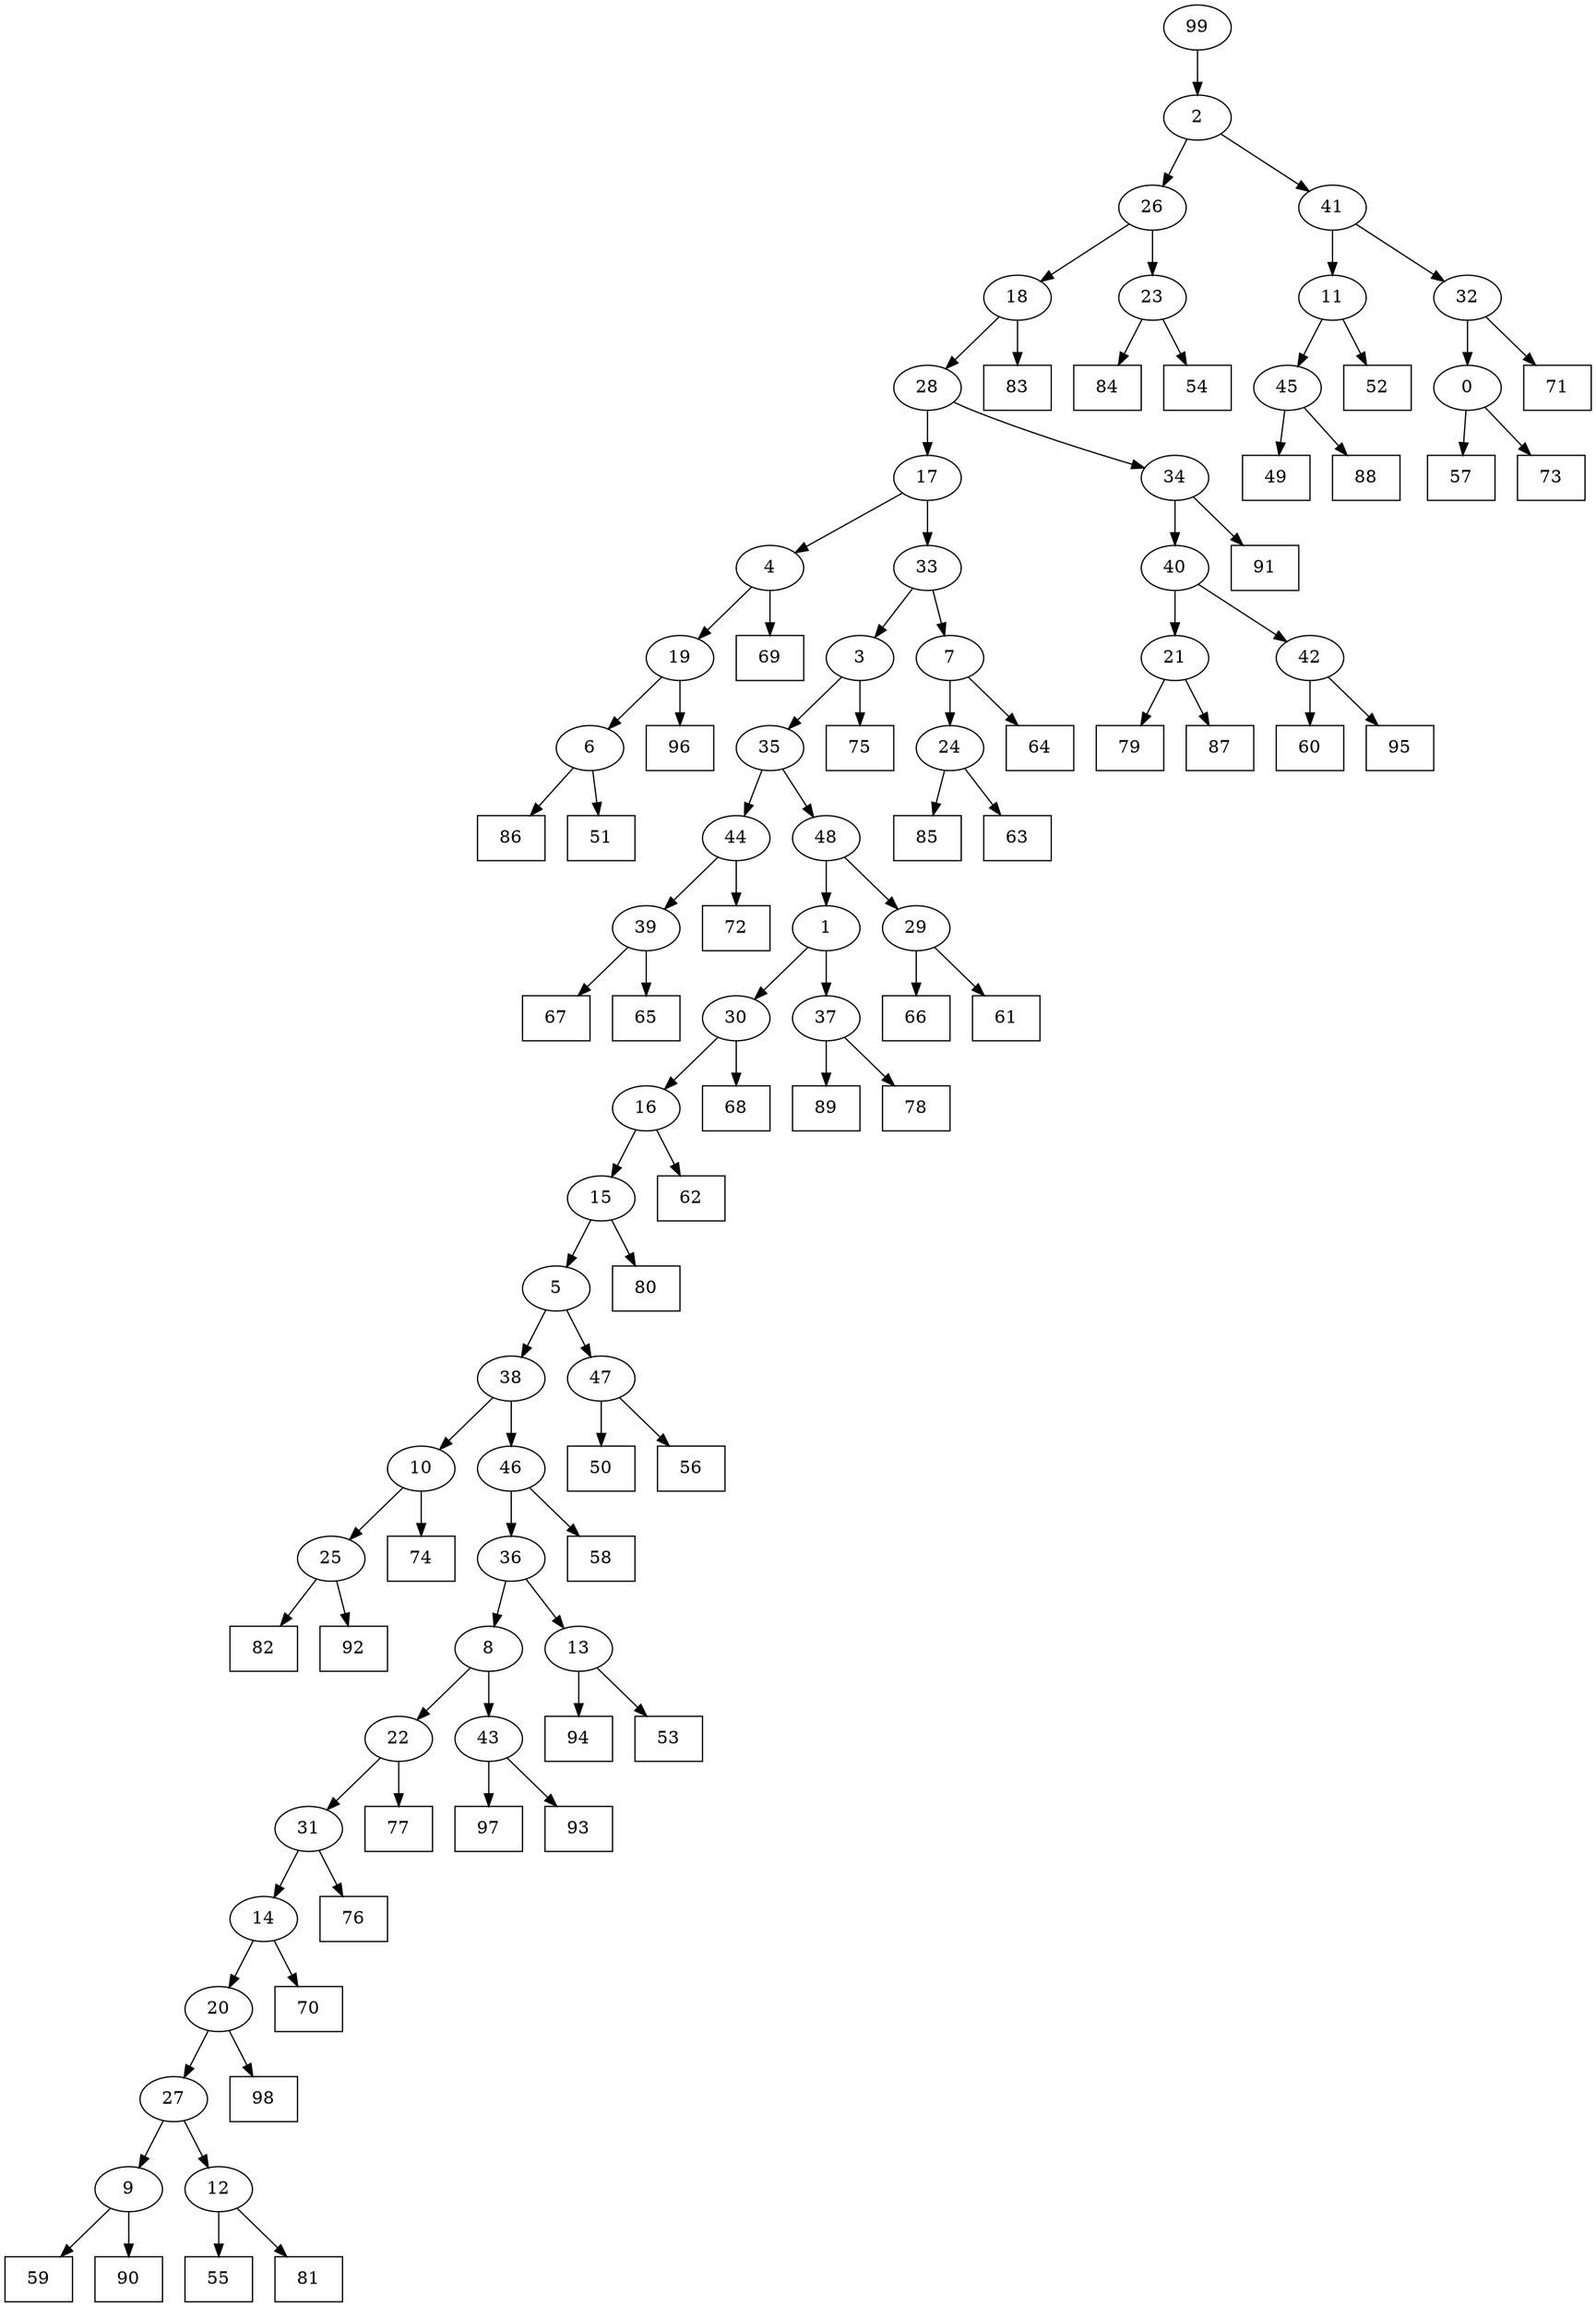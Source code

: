 digraph G {
0[label="0"];
1[label="1"];
2[label="2"];
3[label="3"];
4[label="4"];
5[label="5"];
6[label="6"];
7[label="7"];
8[label="8"];
9[label="9"];
10[label="10"];
11[label="11"];
12[label="12"];
13[label="13"];
14[label="14"];
15[label="15"];
16[label="16"];
17[label="17"];
18[label="18"];
19[label="19"];
20[label="20"];
21[label="21"];
22[label="22"];
23[label="23"];
24[label="24"];
25[label="25"];
26[label="26"];
27[label="27"];
28[label="28"];
29[label="29"];
30[label="30"];
31[label="31"];
32[label="32"];
33[label="33"];
34[label="34"];
35[label="35"];
36[label="36"];
37[label="37"];
38[label="38"];
39[label="39"];
40[label="40"];
41[label="41"];
42[label="42"];
43[label="43"];
44[label="44"];
45[label="45"];
46[label="46"];
47[label="47"];
48[label="48"];
49[shape=box,label="49"];
50[shape=box,label="67"];
51[shape=box,label="85"];
52[shape=box,label="70"];
53[shape=box,label="69"];
54[shape=box,label="82"];
55[shape=box,label="92"];
56[shape=box,label="60"];
57[shape=box,label="50"];
58[shape=box,label="96"];
59[shape=box,label="58"];
60[shape=box,label="66"];
61[shape=box,label="86"];
62[shape=box,label="79"];
63[shape=box,label="56"];
64[shape=box,label="65"];
65[shape=box,label="76"];
66[shape=box,label="87"];
67[shape=box,label="59"];
68[shape=box,label="55"];
69[shape=box,label="94"];
70[shape=box,label="97"];
71[shape=box,label="52"];
72[shape=box,label="72"];
73[shape=box,label="98"];
74[shape=box,label="81"];
75[shape=box,label="77"];
76[shape=box,label="74"];
77[shape=box,label="64"];
78[shape=box,label="62"];
79[shape=box,label="68"];
80[shape=box,label="57"];
81[shape=box,label="89"];
82[shape=box,label="95"];
83[shape=box,label="53"];
84[shape=box,label="78"];
85[shape=box,label="63"];
86[shape=box,label="71"];
87[shape=box,label="84"];
88[shape=box,label="91"];
89[shape=box,label="80"];
90[shape=box,label="88"];
91[shape=box,label="73"];
92[shape=box,label="61"];
93[shape=box,label="75"];
94[shape=box,label="83"];
95[shape=box,label="54"];
96[shape=box,label="51"];
97[shape=box,label="90"];
98[shape=box,label="93"];
99[label="99"];
23->95 ;
24->85 ;
19->58 ;
12->68 ;
22->75 ;
47->57 ;
37->81 ;
47->63 ;
25->54 ;
31->65 ;
27->12 ;
21->62 ;
18->94 ;
8->22 ;
22->31 ;
11->71 ;
34->88 ;
20->73 ;
30->79 ;
42->82 ;
10->25 ;
25->55 ;
45->49 ;
29->60 ;
20->27 ;
2->41 ;
7->24 ;
0->80 ;
39->64 ;
34->40 ;
32->0 ;
41->11 ;
18->28 ;
39->50 ;
1->30 ;
33->7 ;
36->13 ;
13->69 ;
40->42 ;
42->56 ;
21->66 ;
4->53 ;
46->36 ;
29->92 ;
46->59 ;
99->2 ;
48->29 ;
14->52 ;
1->37 ;
37->84 ;
23->87 ;
43->70 ;
30->16 ;
16->78 ;
0->91 ;
10->76 ;
24->51 ;
28->17 ;
28->34 ;
15->89 ;
41->32 ;
32->86 ;
17->4 ;
3->93 ;
38->10 ;
4->19 ;
19->6 ;
13->83 ;
6->61 ;
3->35 ;
36->8 ;
27->9 ;
9->97 ;
44->72 ;
17->33 ;
33->3 ;
9->67 ;
26->23 ;
16->15 ;
15->5 ;
5->47 ;
31->14 ;
14->20 ;
48->1 ;
6->96 ;
5->38 ;
38->46 ;
35->48 ;
11->45 ;
45->90 ;
7->77 ;
8->43 ;
43->98 ;
12->74 ;
2->26 ;
26->18 ;
40->21 ;
35->44 ;
44->39 ;
}
